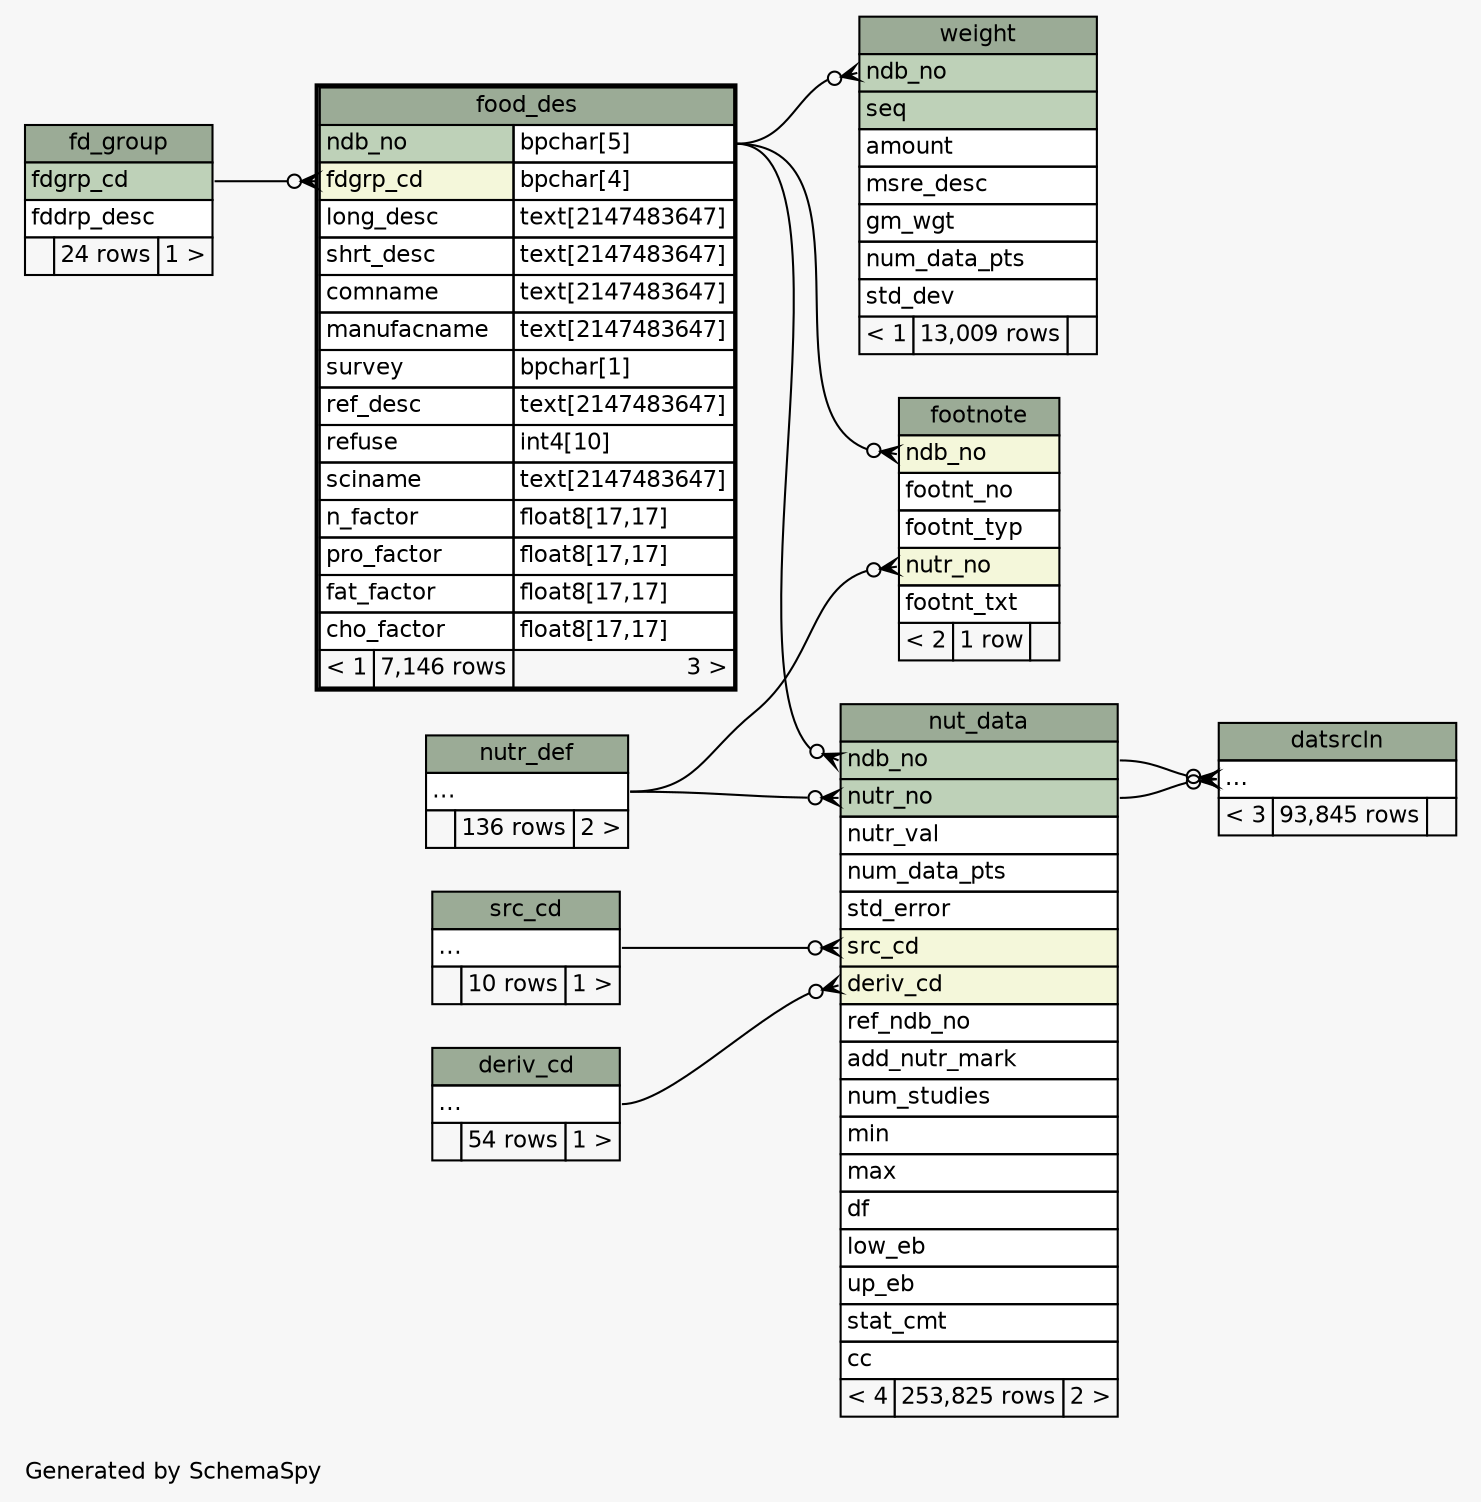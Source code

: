 // dot 2.40.1 on Linux 5.4.0-80-generic
// SchemaSpy rev 590
digraph "twoDegreesRelationshipsDiagram" {
  graph [
    rankdir="RL"
    bgcolor="#f7f7f7"
    label="\nGenerated by SchemaSpy"
    labeljust="l"
    nodesep="0.18"
    ranksep="0.46"
    fontname="Helvetica"
    fontsize="11"
  ];
  node [
    fontname="Helvetica"
    fontsize="11"
    shape="plaintext"
  ];
  edge [
    arrowsize="0.8"
  ];
  "datsrcln":"elipses":w -> "nut_data":"ndb_no":e [arrowhead=none dir=back arrowtail=crowodot];
  "datsrcln":"elipses":w -> "nut_data":"nutr_no":e [arrowhead=none dir=back arrowtail=crowodot];
  "food_des":"fdgrp_cd":w -> "fd_group":"fdgrp_cd":e [arrowhead=none dir=back arrowtail=crowodot];
  "footnote":"ndb_no":w -> "food_des":"ndb_no.type":e [arrowhead=none dir=back arrowtail=crowodot];
  "footnote":"nutr_no":w -> "nutr_def":"elipses":e [arrowhead=none dir=back arrowtail=crowodot];
  "nut_data":"deriv_cd":w -> "deriv_cd":"elipses":e [arrowhead=none dir=back arrowtail=crowodot];
  "nut_data":"ndb_no":w -> "food_des":"ndb_no.type":e [arrowhead=none dir=back arrowtail=crowodot];
  "nut_data":"nutr_no":w -> "nutr_def":"elipses":e [arrowhead=none dir=back arrowtail=crowodot];
  "nut_data":"src_cd":w -> "src_cd":"elipses":e [arrowhead=none dir=back arrowtail=crowodot];
  "weight":"ndb_no":w -> "food_des":"ndb_no.type":e [arrowhead=none dir=back arrowtail=crowodot];
  "datsrcln" [
    label=<
    <TABLE BORDER="0" CELLBORDER="1" CELLSPACING="0" BGCOLOR="#ffffff">
      <TR><TD COLSPAN="3" BGCOLOR="#9bab96" ALIGN="CENTER">datsrcln</TD></TR>
      <TR><TD PORT="elipses" COLSPAN="3" ALIGN="LEFT">...</TD></TR>
      <TR><TD ALIGN="LEFT" BGCOLOR="#f7f7f7">&lt; 3</TD><TD ALIGN="RIGHT" BGCOLOR="#f7f7f7">93,845 rows</TD><TD ALIGN="RIGHT" BGCOLOR="#f7f7f7">  </TD></TR>
    </TABLE>>
    URL="datsrcln.html"
    tooltip="datsrcln"
  ];
  "deriv_cd" [
    label=<
    <TABLE BORDER="0" CELLBORDER="1" CELLSPACING="0" BGCOLOR="#ffffff">
      <TR><TD COLSPAN="3" BGCOLOR="#9bab96" ALIGN="CENTER">deriv_cd</TD></TR>
      <TR><TD PORT="elipses" COLSPAN="3" ALIGN="LEFT">...</TD></TR>
      <TR><TD ALIGN="LEFT" BGCOLOR="#f7f7f7">  </TD><TD ALIGN="RIGHT" BGCOLOR="#f7f7f7">54 rows</TD><TD ALIGN="RIGHT" BGCOLOR="#f7f7f7">1 &gt;</TD></TR>
    </TABLE>>
    URL="deriv_cd.html"
    tooltip="deriv_cd"
  ];
  "fd_group" [
    label=<
    <TABLE BORDER="0" CELLBORDER="1" CELLSPACING="0" BGCOLOR="#ffffff">
      <TR><TD COLSPAN="3" BGCOLOR="#9bab96" ALIGN="CENTER">fd_group</TD></TR>
      <TR><TD PORT="fdgrp_cd" COLSPAN="3" BGCOLOR="#bed1b8" ALIGN="LEFT">fdgrp_cd</TD></TR>
      <TR><TD PORT="fddrp_desc" COLSPAN="3" ALIGN="LEFT">fddrp_desc</TD></TR>
      <TR><TD ALIGN="LEFT" BGCOLOR="#f7f7f7">  </TD><TD ALIGN="RIGHT" BGCOLOR="#f7f7f7">24 rows</TD><TD ALIGN="RIGHT" BGCOLOR="#f7f7f7">1 &gt;</TD></TR>
    </TABLE>>
    URL="fd_group.html"
    tooltip="fd_group"
  ];
  "food_des" [
    label=<
    <TABLE BORDER="2" CELLBORDER="1" CELLSPACING="0" BGCOLOR="#ffffff">
      <TR><TD COLSPAN="3" BGCOLOR="#9bab96" ALIGN="CENTER">food_des</TD></TR>
      <TR><TD PORT="ndb_no" COLSPAN="2" BGCOLOR="#bed1b8" ALIGN="LEFT">ndb_no</TD><TD PORT="ndb_no.type" ALIGN="LEFT">bpchar[5]</TD></TR>
      <TR><TD PORT="fdgrp_cd" COLSPAN="2" BGCOLOR="#f4f7da" ALIGN="LEFT">fdgrp_cd</TD><TD PORT="fdgrp_cd.type" ALIGN="LEFT">bpchar[4]</TD></TR>
      <TR><TD PORT="long_desc" COLSPAN="2" ALIGN="LEFT">long_desc</TD><TD PORT="long_desc.type" ALIGN="LEFT">text[2147483647]</TD></TR>
      <TR><TD PORT="shrt_desc" COLSPAN="2" ALIGN="LEFT">shrt_desc</TD><TD PORT="shrt_desc.type" ALIGN="LEFT">text[2147483647]</TD></TR>
      <TR><TD PORT="comname" COLSPAN="2" ALIGN="LEFT">comname</TD><TD PORT="comname.type" ALIGN="LEFT">text[2147483647]</TD></TR>
      <TR><TD PORT="manufacname" COLSPAN="2" ALIGN="LEFT">manufacname</TD><TD PORT="manufacname.type" ALIGN="LEFT">text[2147483647]</TD></TR>
      <TR><TD PORT="survey" COLSPAN="2" ALIGN="LEFT">survey</TD><TD PORT="survey.type" ALIGN="LEFT">bpchar[1]</TD></TR>
      <TR><TD PORT="ref_desc" COLSPAN="2" ALIGN="LEFT">ref_desc</TD><TD PORT="ref_desc.type" ALIGN="LEFT">text[2147483647]</TD></TR>
      <TR><TD PORT="refuse" COLSPAN="2" ALIGN="LEFT">refuse</TD><TD PORT="refuse.type" ALIGN="LEFT">int4[10]</TD></TR>
      <TR><TD PORT="sciname" COLSPAN="2" ALIGN="LEFT">sciname</TD><TD PORT="sciname.type" ALIGN="LEFT">text[2147483647]</TD></TR>
      <TR><TD PORT="n_factor" COLSPAN="2" ALIGN="LEFT">n_factor</TD><TD PORT="n_factor.type" ALIGN="LEFT">float8[17,17]</TD></TR>
      <TR><TD PORT="pro_factor" COLSPAN="2" ALIGN="LEFT">pro_factor</TD><TD PORT="pro_factor.type" ALIGN="LEFT">float8[17,17]</TD></TR>
      <TR><TD PORT="fat_factor" COLSPAN="2" ALIGN="LEFT">fat_factor</TD><TD PORT="fat_factor.type" ALIGN="LEFT">float8[17,17]</TD></TR>
      <TR><TD PORT="cho_factor" COLSPAN="2" ALIGN="LEFT">cho_factor</TD><TD PORT="cho_factor.type" ALIGN="LEFT">float8[17,17]</TD></TR>
      <TR><TD ALIGN="LEFT" BGCOLOR="#f7f7f7">&lt; 1</TD><TD ALIGN="RIGHT" BGCOLOR="#f7f7f7">7,146 rows</TD><TD ALIGN="RIGHT" BGCOLOR="#f7f7f7">3 &gt;</TD></TR>
    </TABLE>>
    URL="food_des.html"
    tooltip="food_des"
  ];
  "footnote" [
    label=<
    <TABLE BORDER="0" CELLBORDER="1" CELLSPACING="0" BGCOLOR="#ffffff">
      <TR><TD COLSPAN="3" BGCOLOR="#9bab96" ALIGN="CENTER">footnote</TD></TR>
      <TR><TD PORT="ndb_no" COLSPAN="3" BGCOLOR="#f4f7da" ALIGN="LEFT">ndb_no</TD></TR>
      <TR><TD PORT="footnt_no" COLSPAN="3" ALIGN="LEFT">footnt_no</TD></TR>
      <TR><TD PORT="footnt_typ" COLSPAN="3" ALIGN="LEFT">footnt_typ</TD></TR>
      <TR><TD PORT="nutr_no" COLSPAN="3" BGCOLOR="#f4f7da" ALIGN="LEFT">nutr_no</TD></TR>
      <TR><TD PORT="footnt_txt" COLSPAN="3" ALIGN="LEFT">footnt_txt</TD></TR>
      <TR><TD ALIGN="LEFT" BGCOLOR="#f7f7f7">&lt; 2</TD><TD ALIGN="RIGHT" BGCOLOR="#f7f7f7">1 row</TD><TD ALIGN="RIGHT" BGCOLOR="#f7f7f7">  </TD></TR>
    </TABLE>>
    URL="footnote.html"
    tooltip="footnote"
  ];
  "nut_data" [
    label=<
    <TABLE BORDER="0" CELLBORDER="1" CELLSPACING="0" BGCOLOR="#ffffff">
      <TR><TD COLSPAN="3" BGCOLOR="#9bab96" ALIGN="CENTER">nut_data</TD></TR>
      <TR><TD PORT="ndb_no" COLSPAN="3" BGCOLOR="#bed1b8" ALIGN="LEFT">ndb_no</TD></TR>
      <TR><TD PORT="nutr_no" COLSPAN="3" BGCOLOR="#bed1b8" ALIGN="LEFT">nutr_no</TD></TR>
      <TR><TD PORT="nutr_val" COLSPAN="3" ALIGN="LEFT">nutr_val</TD></TR>
      <TR><TD PORT="num_data_pts" COLSPAN="3" ALIGN="LEFT">num_data_pts</TD></TR>
      <TR><TD PORT="std_error" COLSPAN="3" ALIGN="LEFT">std_error</TD></TR>
      <TR><TD PORT="src_cd" COLSPAN="3" BGCOLOR="#f4f7da" ALIGN="LEFT">src_cd</TD></TR>
      <TR><TD PORT="deriv_cd" COLSPAN="3" BGCOLOR="#f4f7da" ALIGN="LEFT">deriv_cd</TD></TR>
      <TR><TD PORT="ref_ndb_no" COLSPAN="3" ALIGN="LEFT">ref_ndb_no</TD></TR>
      <TR><TD PORT="add_nutr_mark" COLSPAN="3" ALIGN="LEFT">add_nutr_mark</TD></TR>
      <TR><TD PORT="num_studies" COLSPAN="3" ALIGN="LEFT">num_studies</TD></TR>
      <TR><TD PORT="min" COLSPAN="3" ALIGN="LEFT">min</TD></TR>
      <TR><TD PORT="max" COLSPAN="3" ALIGN="LEFT">max</TD></TR>
      <TR><TD PORT="df" COLSPAN="3" ALIGN="LEFT">df</TD></TR>
      <TR><TD PORT="low_eb" COLSPAN="3" ALIGN="LEFT">low_eb</TD></TR>
      <TR><TD PORT="up_eb" COLSPAN="3" ALIGN="LEFT">up_eb</TD></TR>
      <TR><TD PORT="stat_cmt" COLSPAN="3" ALIGN="LEFT">stat_cmt</TD></TR>
      <TR><TD PORT="cc" COLSPAN="3" ALIGN="LEFT">cc</TD></TR>
      <TR><TD ALIGN="LEFT" BGCOLOR="#f7f7f7">&lt; 4</TD><TD ALIGN="RIGHT" BGCOLOR="#f7f7f7">253,825 rows</TD><TD ALIGN="RIGHT" BGCOLOR="#f7f7f7">2 &gt;</TD></TR>
    </TABLE>>
    URL="nut_data.html"
    tooltip="nut_data"
  ];
  "nutr_def" [
    label=<
    <TABLE BORDER="0" CELLBORDER="1" CELLSPACING="0" BGCOLOR="#ffffff">
      <TR><TD COLSPAN="3" BGCOLOR="#9bab96" ALIGN="CENTER">nutr_def</TD></TR>
      <TR><TD PORT="elipses" COLSPAN="3" ALIGN="LEFT">...</TD></TR>
      <TR><TD ALIGN="LEFT" BGCOLOR="#f7f7f7">  </TD><TD ALIGN="RIGHT" BGCOLOR="#f7f7f7">136 rows</TD><TD ALIGN="RIGHT" BGCOLOR="#f7f7f7">2 &gt;</TD></TR>
    </TABLE>>
    URL="nutr_def.html"
    tooltip="nutr_def"
  ];
  "src_cd" [
    label=<
    <TABLE BORDER="0" CELLBORDER="1" CELLSPACING="0" BGCOLOR="#ffffff">
      <TR><TD COLSPAN="3" BGCOLOR="#9bab96" ALIGN="CENTER">src_cd</TD></TR>
      <TR><TD PORT="elipses" COLSPAN="3" ALIGN="LEFT">...</TD></TR>
      <TR><TD ALIGN="LEFT" BGCOLOR="#f7f7f7">  </TD><TD ALIGN="RIGHT" BGCOLOR="#f7f7f7">10 rows</TD><TD ALIGN="RIGHT" BGCOLOR="#f7f7f7">1 &gt;</TD></TR>
    </TABLE>>
    URL="src_cd.html"
    tooltip="src_cd"
  ];
  "weight" [
    label=<
    <TABLE BORDER="0" CELLBORDER="1" CELLSPACING="0" BGCOLOR="#ffffff">
      <TR><TD COLSPAN="3" BGCOLOR="#9bab96" ALIGN="CENTER">weight</TD></TR>
      <TR><TD PORT="ndb_no" COLSPAN="3" BGCOLOR="#bed1b8" ALIGN="LEFT">ndb_no</TD></TR>
      <TR><TD PORT="seq" COLSPAN="3" BGCOLOR="#bed1b8" ALIGN="LEFT">seq</TD></TR>
      <TR><TD PORT="amount" COLSPAN="3" ALIGN="LEFT">amount</TD></TR>
      <TR><TD PORT="msre_desc" COLSPAN="3" ALIGN="LEFT">msre_desc</TD></TR>
      <TR><TD PORT="gm_wgt" COLSPAN="3" ALIGN="LEFT">gm_wgt</TD></TR>
      <TR><TD PORT="num_data_pts" COLSPAN="3" ALIGN="LEFT">num_data_pts</TD></TR>
      <TR><TD PORT="std_dev" COLSPAN="3" ALIGN="LEFT">std_dev</TD></TR>
      <TR><TD ALIGN="LEFT" BGCOLOR="#f7f7f7">&lt; 1</TD><TD ALIGN="RIGHT" BGCOLOR="#f7f7f7">13,009 rows</TD><TD ALIGN="RIGHT" BGCOLOR="#f7f7f7">  </TD></TR>
    </TABLE>>
    URL="weight.html"
    tooltip="weight"
  ];
}
